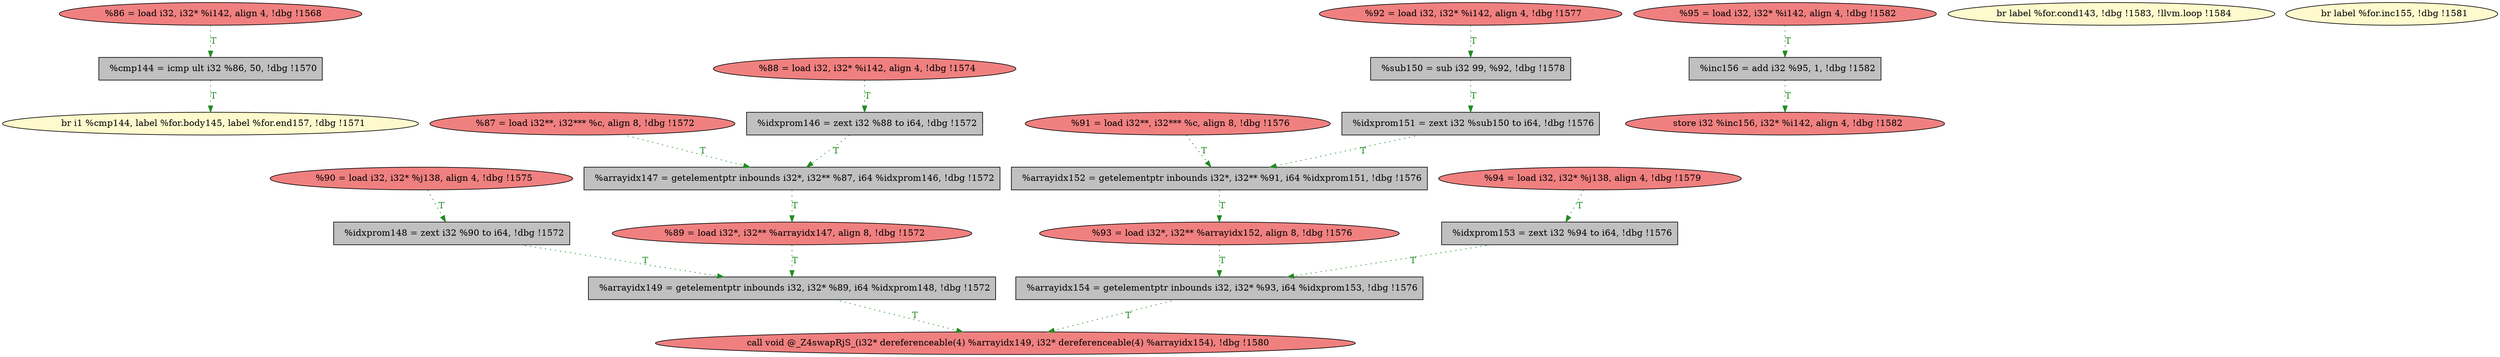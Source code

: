 
digraph G {


node7914 [fillcolor=lemonchiffon,label="  br i1 %cmp144, label %for.body145, label %for.end157, !dbg !1571",shape=ellipse,style=filled ]
node7912 [fillcolor=grey,label="  %idxprom153 = zext i32 %94 to i64, !dbg !1576",shape=rectangle,style=filled ]
node7910 [fillcolor=lightcoral,label="  %86 = load i32, i32* %i142, align 4, !dbg !1568",shape=ellipse,style=filled ]
node7909 [fillcolor=grey,label="  %idxprom148 = zext i32 %90 to i64, !dbg !1572",shape=rectangle,style=filled ]
node7907 [fillcolor=lightcoral,label="  %90 = load i32, i32* %j138, align 4, !dbg !1575",shape=ellipse,style=filled ]
node7906 [fillcolor=lightcoral,label="  %88 = load i32, i32* %i142, align 4, !dbg !1574",shape=ellipse,style=filled ]
node7911 [fillcolor=lightcoral,label="  %92 = load i32, i32* %i142, align 4, !dbg !1577",shape=ellipse,style=filled ]
node7895 [fillcolor=lightcoral,label="  %94 = load i32, i32* %j138, align 4, !dbg !1579",shape=ellipse,style=filled ]
node7900 [fillcolor=grey,label="  %cmp144 = icmp ult i32 %86, 50, !dbg !1570",shape=rectangle,style=filled ]
node7893 [fillcolor=lightcoral,label="  %95 = load i32, i32* %i142, align 4, !dbg !1582",shape=ellipse,style=filled ]
node7894 [fillcolor=lightcoral,label="  call void @_Z4swapRjS_(i32* dereferenceable(4) %arrayidx149, i32* dereferenceable(4) %arrayidx154), !dbg !1580",shape=ellipse,style=filled ]
node7905 [fillcolor=lightcoral,label="  %91 = load i32**, i32*** %c, align 8, !dbg !1576",shape=ellipse,style=filled ]
node7890 [fillcolor=lemonchiffon,label="  br label %for.cond143, !dbg !1583, !llvm.loop !1584",shape=ellipse,style=filled ]
node7898 [fillcolor=lightcoral,label="  %87 = load i32**, i32*** %c, align 8, !dbg !1572",shape=ellipse,style=filled ]
node7913 [fillcolor=grey,label="  %idxprom151 = zext i32 %sub150 to i64, !dbg !1576",shape=rectangle,style=filled ]
node7891 [fillcolor=grey,label="  %inc156 = add i32 %95, 1, !dbg !1582",shape=rectangle,style=filled ]
node7896 [fillcolor=lightcoral,label="  %93 = load i32*, i32** %arrayidx152, align 8, !dbg !1576",shape=ellipse,style=filled ]
node7892 [fillcolor=lemonchiffon,label="  br label %for.inc155, !dbg !1581",shape=ellipse,style=filled ]
node7897 [fillcolor=grey,label="  %arrayidx154 = getelementptr inbounds i32, i32* %93, i64 %idxprom153, !dbg !1576",shape=rectangle,style=filled ]
node7901 [fillcolor=grey,label="  %arrayidx147 = getelementptr inbounds i32*, i32** %87, i64 %idxprom146, !dbg !1572",shape=rectangle,style=filled ]
node7899 [fillcolor=grey,label="  %sub150 = sub i32 99, %92, !dbg !1578",shape=rectangle,style=filled ]
node7904 [fillcolor=lightcoral,label="  %89 = load i32*, i32** %arrayidx147, align 8, !dbg !1572",shape=ellipse,style=filled ]
node7915 [fillcolor=grey,label="  %arrayidx152 = getelementptr inbounds i32*, i32** %91, i64 %idxprom151, !dbg !1576",shape=rectangle,style=filled ]
node7902 [fillcolor=grey,label="  %arrayidx149 = getelementptr inbounds i32, i32* %89, i64 %idxprom148, !dbg !1572",shape=rectangle,style=filled ]
node7908 [fillcolor=grey,label="  %idxprom146 = zext i32 %88 to i64, !dbg !1572",shape=rectangle,style=filled ]
node7903 [fillcolor=lightcoral,label="  store i32 %inc156, i32* %i142, align 4, !dbg !1582",shape=ellipse,style=filled ]

node7907->node7909 [style=dotted,color=forestgreen,label="T",fontcolor=forestgreen ]
node7906->node7908 [style=dotted,color=forestgreen,label="T",fontcolor=forestgreen ]
node7908->node7901 [style=dotted,color=forestgreen,label="T",fontcolor=forestgreen ]
node7905->node7915 [style=dotted,color=forestgreen,label="T",fontcolor=forestgreen ]
node7895->node7912 [style=dotted,color=forestgreen,label="T",fontcolor=forestgreen ]
node7901->node7904 [style=dotted,color=forestgreen,label="T",fontcolor=forestgreen ]
node7902->node7894 [style=dotted,color=forestgreen,label="T",fontcolor=forestgreen ]
node7910->node7900 [style=dotted,color=forestgreen,label="T",fontcolor=forestgreen ]
node7911->node7899 [style=dotted,color=forestgreen,label="T",fontcolor=forestgreen ]
node7915->node7896 [style=dotted,color=forestgreen,label="T",fontcolor=forestgreen ]
node7909->node7902 [style=dotted,color=forestgreen,label="T",fontcolor=forestgreen ]
node7912->node7897 [style=dotted,color=forestgreen,label="T",fontcolor=forestgreen ]
node7898->node7901 [style=dotted,color=forestgreen,label="T",fontcolor=forestgreen ]
node7897->node7894 [style=dotted,color=forestgreen,label="T",fontcolor=forestgreen ]
node7899->node7913 [style=dotted,color=forestgreen,label="T",fontcolor=forestgreen ]
node7893->node7891 [style=dotted,color=forestgreen,label="T",fontcolor=forestgreen ]
node7904->node7902 [style=dotted,color=forestgreen,label="T",fontcolor=forestgreen ]
node7913->node7915 [style=dotted,color=forestgreen,label="T",fontcolor=forestgreen ]
node7891->node7903 [style=dotted,color=forestgreen,label="T",fontcolor=forestgreen ]
node7900->node7914 [style=dotted,color=forestgreen,label="T",fontcolor=forestgreen ]
node7896->node7897 [style=dotted,color=forestgreen,label="T",fontcolor=forestgreen ]


}

